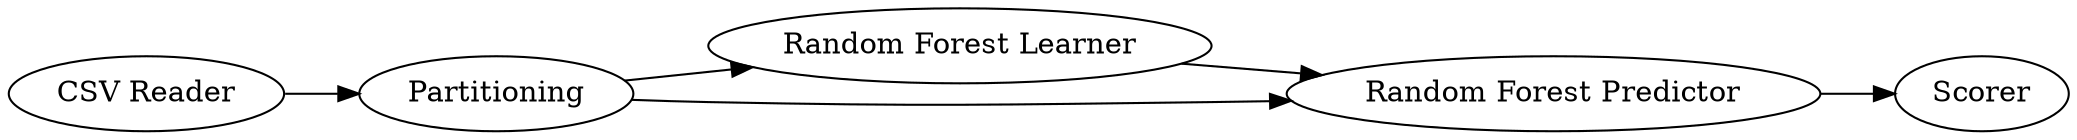 digraph {
	5 -> 8
	8 -> 9
	9 -> 10
	5 -> 9
	1 -> 5
	5 [label=Partitioning]
	1 [label="CSV Reader"]
	9 [label="Random Forest Predictor"]
	8 [label="Random Forest Learner"]
	10 [label=Scorer]
	rankdir=LR
}
